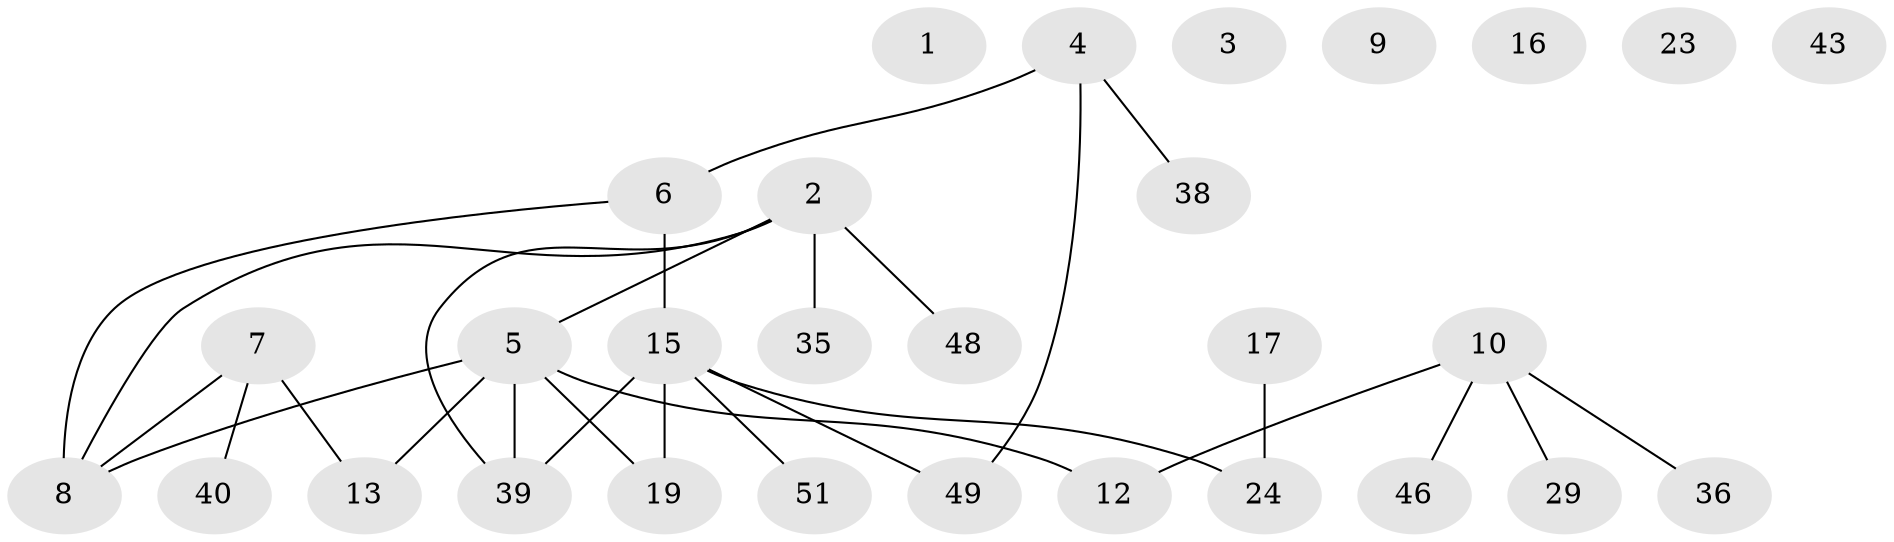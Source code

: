 // original degree distribution, {0: 0.10344827586206896, 2: 0.29310344827586204, 4: 0.1206896551724138, 3: 0.1896551724137931, 1: 0.2413793103448276, 5: 0.05172413793103448}
// Generated by graph-tools (version 1.1) at 2025/13/03/09/25 04:13:07]
// undirected, 29 vertices, 28 edges
graph export_dot {
graph [start="1"]
  node [color=gray90,style=filled];
  1;
  2 [super="+37+56"];
  3;
  4 [super="+11+34"];
  5 [super="+14+41+52+55"];
  6 [super="+21+42"];
  7 [super="+47"];
  8 [super="+22+54+58"];
  9;
  10 [super="+20+31+32"];
  12 [super="+25"];
  13 [super="+18+28"];
  15 [super="+26+33+45"];
  16;
  17 [super="+30"];
  19;
  23;
  24 [super="+27"];
  29;
  35;
  36;
  38;
  39 [super="+57"];
  40 [super="+44+50"];
  43;
  46;
  48;
  49;
  51 [super="+53"];
  2 -- 48;
  2 -- 35;
  2 -- 39;
  2 -- 5;
  2 -- 8;
  4 -- 38;
  4 -- 49;
  4 -- 6;
  5 -- 39;
  5 -- 8 [weight=2];
  5 -- 13;
  5 -- 19;
  5 -- 12;
  6 -- 15 [weight=3];
  6 -- 8 [weight=2];
  7 -- 8;
  7 -- 13;
  7 -- 40;
  10 -- 46;
  10 -- 36;
  10 -- 29;
  10 -- 12;
  15 -- 51;
  15 -- 24 [weight=2];
  15 -- 49;
  15 -- 19;
  15 -- 39;
  17 -- 24;
}
